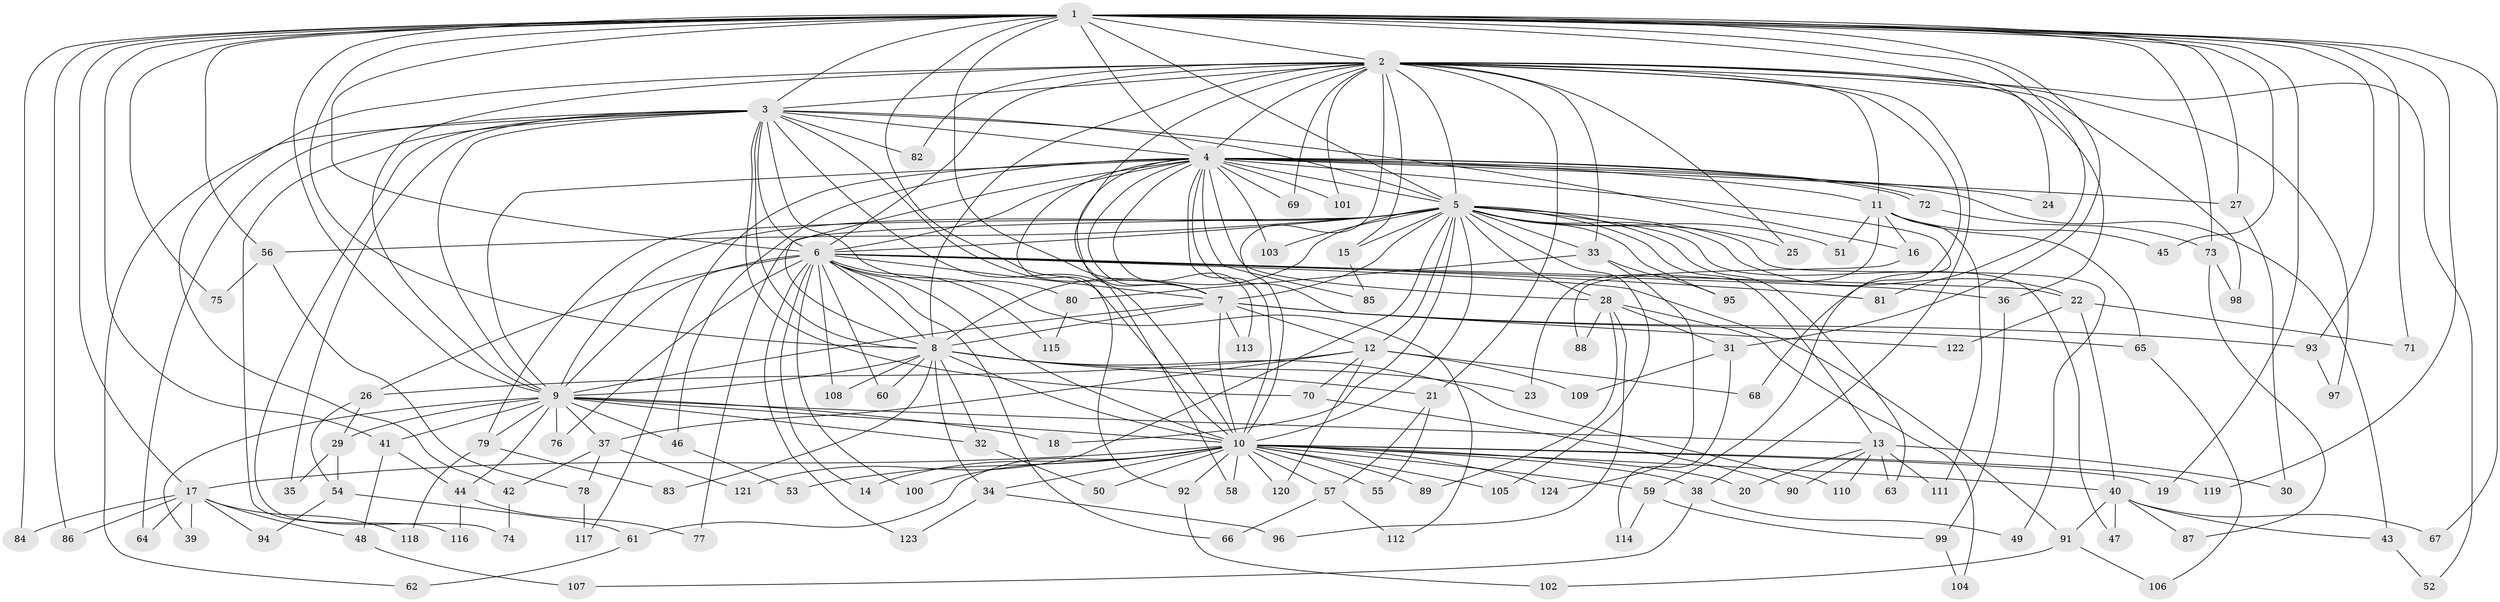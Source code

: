 // coarse degree distribution, {22: 0.03225806451612903, 19: 0.03225806451612903, 9: 0.06451612903225806, 17: 0.016129032258064516, 11: 0.016129032258064516, 14: 0.016129032258064516, 26: 0.016129032258064516, 8: 0.03225806451612903, 3: 0.12903225806451613, 2: 0.46774193548387094, 4: 0.03225806451612903, 5: 0.04838709677419355, 6: 0.06451612903225806, 10: 0.016129032258064516, 7: 0.016129032258064516}
// Generated by graph-tools (version 1.1) at 2025/49/03/04/25 22:49:54]
// undirected, 124 vertices, 273 edges
graph export_dot {
  node [color=gray90,style=filled];
  1;
  2;
  3;
  4;
  5;
  6;
  7;
  8;
  9;
  10;
  11;
  12;
  13;
  14;
  15;
  16;
  17;
  18;
  19;
  20;
  21;
  22;
  23;
  24;
  25;
  26;
  27;
  28;
  29;
  30;
  31;
  32;
  33;
  34;
  35;
  36;
  37;
  38;
  39;
  40;
  41;
  42;
  43;
  44;
  45;
  46;
  47;
  48;
  49;
  50;
  51;
  52;
  53;
  54;
  55;
  56;
  57;
  58;
  59;
  60;
  61;
  62;
  63;
  64;
  65;
  66;
  67;
  68;
  69;
  70;
  71;
  72;
  73;
  74;
  75;
  76;
  77;
  78;
  79;
  80;
  81;
  82;
  83;
  84;
  85;
  86;
  87;
  88;
  89;
  90;
  91;
  92;
  93;
  94;
  95;
  96;
  97;
  98;
  99;
  100;
  101;
  102;
  103;
  104;
  105;
  106;
  107;
  108;
  109;
  110;
  111;
  112;
  113;
  114;
  115;
  116;
  117;
  118;
  119;
  120;
  121;
  122;
  123;
  124;
  1 -- 2;
  1 -- 3;
  1 -- 4;
  1 -- 5;
  1 -- 6;
  1 -- 7;
  1 -- 8;
  1 -- 9;
  1 -- 10;
  1 -- 17;
  1 -- 19;
  1 -- 24;
  1 -- 27;
  1 -- 31;
  1 -- 41;
  1 -- 45;
  1 -- 56;
  1 -- 67;
  1 -- 71;
  1 -- 73;
  1 -- 75;
  1 -- 81;
  1 -- 84;
  1 -- 86;
  1 -- 93;
  1 -- 119;
  2 -- 3;
  2 -- 4;
  2 -- 5;
  2 -- 6;
  2 -- 7;
  2 -- 8;
  2 -- 9;
  2 -- 10;
  2 -- 11;
  2 -- 15;
  2 -- 21;
  2 -- 25;
  2 -- 33;
  2 -- 36;
  2 -- 38;
  2 -- 42;
  2 -- 52;
  2 -- 68;
  2 -- 69;
  2 -- 82;
  2 -- 97;
  2 -- 98;
  2 -- 101;
  3 -- 4;
  3 -- 5;
  3 -- 6;
  3 -- 7;
  3 -- 8;
  3 -- 9;
  3 -- 10;
  3 -- 16;
  3 -- 35;
  3 -- 62;
  3 -- 64;
  3 -- 70;
  3 -- 74;
  3 -- 80;
  3 -- 82;
  3 -- 116;
  4 -- 5;
  4 -- 6;
  4 -- 7;
  4 -- 8;
  4 -- 9;
  4 -- 10;
  4 -- 11;
  4 -- 24;
  4 -- 27;
  4 -- 28;
  4 -- 43;
  4 -- 46;
  4 -- 58;
  4 -- 59;
  4 -- 69;
  4 -- 72;
  4 -- 72;
  4 -- 85;
  4 -- 92;
  4 -- 101;
  4 -- 103;
  4 -- 113;
  4 -- 117;
  4 -- 122;
  5 -- 6;
  5 -- 7;
  5 -- 8;
  5 -- 9;
  5 -- 10;
  5 -- 12;
  5 -- 13;
  5 -- 15;
  5 -- 18;
  5 -- 22;
  5 -- 25;
  5 -- 28;
  5 -- 33;
  5 -- 47;
  5 -- 49;
  5 -- 51;
  5 -- 56;
  5 -- 63;
  5 -- 77;
  5 -- 79;
  5 -- 95;
  5 -- 103;
  5 -- 105;
  5 -- 121;
  6 -- 7;
  6 -- 8;
  6 -- 9;
  6 -- 10;
  6 -- 14;
  6 -- 22;
  6 -- 26;
  6 -- 36;
  6 -- 60;
  6 -- 66;
  6 -- 76;
  6 -- 81;
  6 -- 91;
  6 -- 100;
  6 -- 108;
  6 -- 112;
  6 -- 115;
  6 -- 123;
  7 -- 8;
  7 -- 9;
  7 -- 10;
  7 -- 12;
  7 -- 65;
  7 -- 93;
  7 -- 113;
  8 -- 9;
  8 -- 10;
  8 -- 21;
  8 -- 23;
  8 -- 32;
  8 -- 34;
  8 -- 60;
  8 -- 83;
  8 -- 108;
  8 -- 110;
  9 -- 10;
  9 -- 13;
  9 -- 18;
  9 -- 29;
  9 -- 32;
  9 -- 37;
  9 -- 39;
  9 -- 41;
  9 -- 44;
  9 -- 46;
  9 -- 76;
  9 -- 79;
  10 -- 14;
  10 -- 17;
  10 -- 19;
  10 -- 20;
  10 -- 34;
  10 -- 38;
  10 -- 40;
  10 -- 50;
  10 -- 53;
  10 -- 55;
  10 -- 57;
  10 -- 58;
  10 -- 59;
  10 -- 61;
  10 -- 89;
  10 -- 92;
  10 -- 100;
  10 -- 105;
  10 -- 119;
  10 -- 120;
  10 -- 124;
  11 -- 16;
  11 -- 23;
  11 -- 45;
  11 -- 51;
  11 -- 65;
  11 -- 111;
  12 -- 26;
  12 -- 37;
  12 -- 68;
  12 -- 70;
  12 -- 109;
  12 -- 120;
  13 -- 20;
  13 -- 30;
  13 -- 63;
  13 -- 90;
  13 -- 110;
  13 -- 111;
  15 -- 85;
  16 -- 88;
  17 -- 39;
  17 -- 48;
  17 -- 64;
  17 -- 84;
  17 -- 86;
  17 -- 94;
  17 -- 118;
  21 -- 55;
  21 -- 57;
  22 -- 40;
  22 -- 71;
  22 -- 122;
  26 -- 29;
  26 -- 54;
  27 -- 30;
  28 -- 31;
  28 -- 88;
  28 -- 89;
  28 -- 96;
  28 -- 104;
  29 -- 35;
  29 -- 54;
  31 -- 109;
  31 -- 114;
  32 -- 50;
  33 -- 80;
  33 -- 95;
  33 -- 124;
  34 -- 96;
  34 -- 123;
  36 -- 99;
  37 -- 42;
  37 -- 78;
  37 -- 121;
  38 -- 49;
  38 -- 107;
  40 -- 43;
  40 -- 47;
  40 -- 67;
  40 -- 87;
  40 -- 91;
  41 -- 44;
  41 -- 48;
  42 -- 74;
  43 -- 52;
  44 -- 77;
  44 -- 116;
  46 -- 53;
  48 -- 107;
  54 -- 61;
  54 -- 94;
  56 -- 75;
  56 -- 78;
  57 -- 66;
  57 -- 112;
  59 -- 99;
  59 -- 114;
  61 -- 62;
  65 -- 106;
  70 -- 90;
  72 -- 73;
  73 -- 87;
  73 -- 98;
  78 -- 117;
  79 -- 83;
  79 -- 118;
  80 -- 115;
  91 -- 102;
  91 -- 106;
  92 -- 102;
  93 -- 97;
  99 -- 104;
}
